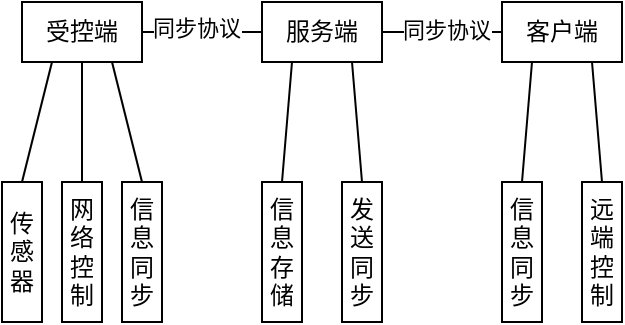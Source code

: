 <mxfile version="24.5.4" type="github">
  <diagram name="第 1 页" id="tu-THbtjKOJsIaEk1Jml">
    <mxGraphModel dx="1207" dy="691" grid="1" gridSize="10" guides="1" tooltips="1" connect="1" arrows="1" fold="1" page="1" pageScale="1" pageWidth="827" pageHeight="1169" math="0" shadow="0">
      <root>
        <mxCell id="0" />
        <mxCell id="1" parent="0" />
        <mxCell id="5GDiUVP-zHkmx-gtTVOG-1" value="服务端" style="rounded=0;whiteSpace=wrap;html=1;" vertex="1" parent="1">
          <mxGeometry x="280" y="280" width="60" height="30" as="geometry" />
        </mxCell>
        <mxCell id="5GDiUVP-zHkmx-gtTVOG-2" value="客户端" style="rounded=0;whiteSpace=wrap;html=1;" vertex="1" parent="1">
          <mxGeometry x="400" y="280" width="60" height="30" as="geometry" />
        </mxCell>
        <mxCell id="5GDiUVP-zHkmx-gtTVOG-3" value="受控端" style="rounded=0;whiteSpace=wrap;html=1;" vertex="1" parent="1">
          <mxGeometry x="160" y="280" width="60" height="30" as="geometry" />
        </mxCell>
        <mxCell id="5GDiUVP-zHkmx-gtTVOG-4" value="" style="endArrow=none;html=1;rounded=0;exitX=1;exitY=0.5;exitDx=0;exitDy=0;entryX=0;entryY=0.5;entryDx=0;entryDy=0;" edge="1" parent="1" source="5GDiUVP-zHkmx-gtTVOG-3" target="5GDiUVP-zHkmx-gtTVOG-1">
          <mxGeometry width="50" height="50" relative="1" as="geometry">
            <mxPoint x="390" y="380" as="sourcePoint" />
            <mxPoint x="440" y="330" as="targetPoint" />
          </mxGeometry>
        </mxCell>
        <mxCell id="5GDiUVP-zHkmx-gtTVOG-7" value="同步协议" style="edgeLabel;html=1;align=center;verticalAlign=middle;resizable=0;points=[];" vertex="1" connectable="0" parent="5GDiUVP-zHkmx-gtTVOG-4">
          <mxGeometry x="-0.109" y="2" relative="1" as="geometry">
            <mxPoint as="offset" />
          </mxGeometry>
        </mxCell>
        <mxCell id="5GDiUVP-zHkmx-gtTVOG-5" value="" style="endArrow=none;html=1;rounded=0;exitX=1;exitY=0.5;exitDx=0;exitDy=0;entryX=0;entryY=0.5;entryDx=0;entryDy=0;" edge="1" parent="1" source="5GDiUVP-zHkmx-gtTVOG-1" target="5GDiUVP-zHkmx-gtTVOG-2">
          <mxGeometry width="50" height="50" relative="1" as="geometry">
            <mxPoint x="210" y="305" as="sourcePoint" />
            <mxPoint x="290" y="305" as="targetPoint" />
          </mxGeometry>
        </mxCell>
        <mxCell id="5GDiUVP-zHkmx-gtTVOG-6" value="同步协议" style="edgeLabel;html=1;align=center;verticalAlign=middle;resizable=0;points=[];" vertex="1" connectable="0" parent="5GDiUVP-zHkmx-gtTVOG-5">
          <mxGeometry x="0.066" y="1" relative="1" as="geometry">
            <mxPoint as="offset" />
          </mxGeometry>
        </mxCell>
        <mxCell id="5GDiUVP-zHkmx-gtTVOG-8" value="" style="endArrow=none;html=1;rounded=0;entryX=0.25;entryY=1;entryDx=0;entryDy=0;exitX=0.5;exitY=0;exitDx=0;exitDy=0;" edge="1" parent="1" source="5GDiUVP-zHkmx-gtTVOG-9" target="5GDiUVP-zHkmx-gtTVOG-3">
          <mxGeometry width="50" height="50" relative="1" as="geometry">
            <mxPoint x="140" y="360" as="sourcePoint" />
            <mxPoint x="175" y="340" as="targetPoint" />
          </mxGeometry>
        </mxCell>
        <mxCell id="5GDiUVP-zHkmx-gtTVOG-9" value="传感器" style="rounded=0;whiteSpace=wrap;html=1;" vertex="1" parent="1">
          <mxGeometry x="150" y="370" width="20" height="70" as="geometry" />
        </mxCell>
        <mxCell id="5GDiUVP-zHkmx-gtTVOG-10" value="网络控制" style="rounded=0;whiteSpace=wrap;html=1;" vertex="1" parent="1">
          <mxGeometry x="180" y="370" width="20" height="70" as="geometry" />
        </mxCell>
        <mxCell id="5GDiUVP-zHkmx-gtTVOG-11" value="" style="endArrow=none;html=1;rounded=0;entryX=0.5;entryY=1;entryDx=0;entryDy=0;exitX=0.5;exitY=0;exitDx=0;exitDy=0;" edge="1" parent="1" source="5GDiUVP-zHkmx-gtTVOG-10" target="5GDiUVP-zHkmx-gtTVOG-3">
          <mxGeometry width="50" height="50" relative="1" as="geometry">
            <mxPoint x="150" y="380" as="sourcePoint" />
            <mxPoint x="195" y="320" as="targetPoint" />
          </mxGeometry>
        </mxCell>
        <mxCell id="5GDiUVP-zHkmx-gtTVOG-13" value="信息同步" style="rounded=0;whiteSpace=wrap;html=1;" vertex="1" parent="1">
          <mxGeometry x="210" y="370" width="20" height="70" as="geometry" />
        </mxCell>
        <mxCell id="5GDiUVP-zHkmx-gtTVOG-15" value="" style="endArrow=none;html=1;rounded=0;entryX=0.75;entryY=1;entryDx=0;entryDy=0;exitX=0.5;exitY=0;exitDx=0;exitDy=0;" edge="1" parent="1" source="5GDiUVP-zHkmx-gtTVOG-13" target="5GDiUVP-zHkmx-gtTVOG-3">
          <mxGeometry width="50" height="50" relative="1" as="geometry">
            <mxPoint x="200" y="380" as="sourcePoint" />
            <mxPoint x="220" y="320" as="targetPoint" />
          </mxGeometry>
        </mxCell>
        <mxCell id="5GDiUVP-zHkmx-gtTVOG-17" value="信息同步" style="rounded=0;whiteSpace=wrap;html=1;" vertex="1" parent="1">
          <mxGeometry x="400" y="370" width="20" height="70" as="geometry" />
        </mxCell>
        <mxCell id="5GDiUVP-zHkmx-gtTVOG-18" value="远端控制" style="rounded=0;whiteSpace=wrap;html=1;" vertex="1" parent="1">
          <mxGeometry x="440" y="370" width="20" height="70" as="geometry" />
        </mxCell>
        <mxCell id="5GDiUVP-zHkmx-gtTVOG-19" value="信息存储" style="rounded=0;whiteSpace=wrap;html=1;" vertex="1" parent="1">
          <mxGeometry x="280" y="370" width="20" height="70" as="geometry" />
        </mxCell>
        <mxCell id="5GDiUVP-zHkmx-gtTVOG-20" value="发送同步" style="rounded=0;whiteSpace=wrap;html=1;" vertex="1" parent="1">
          <mxGeometry x="320" y="370" width="20" height="70" as="geometry" />
        </mxCell>
        <mxCell id="5GDiUVP-zHkmx-gtTVOG-21" value="" style="endArrow=none;html=1;rounded=0;entryX=0.25;entryY=1;entryDx=0;entryDy=0;exitX=0.5;exitY=0;exitDx=0;exitDy=0;" edge="1" parent="1" source="5GDiUVP-zHkmx-gtTVOG-19" target="5GDiUVP-zHkmx-gtTVOG-1">
          <mxGeometry width="50" height="50" relative="1" as="geometry">
            <mxPoint x="170" y="380" as="sourcePoint" />
            <mxPoint x="170" y="320" as="targetPoint" />
          </mxGeometry>
        </mxCell>
        <mxCell id="5GDiUVP-zHkmx-gtTVOG-22" value="" style="endArrow=none;html=1;rounded=0;entryX=0.75;entryY=1;entryDx=0;entryDy=0;exitX=0.5;exitY=0;exitDx=0;exitDy=0;" edge="1" parent="1" source="5GDiUVP-zHkmx-gtTVOG-20" target="5GDiUVP-zHkmx-gtTVOG-1">
          <mxGeometry width="50" height="50" relative="1" as="geometry">
            <mxPoint x="180" y="390" as="sourcePoint" />
            <mxPoint x="180" y="330" as="targetPoint" />
          </mxGeometry>
        </mxCell>
        <mxCell id="5GDiUVP-zHkmx-gtTVOG-23" value="" style="endArrow=none;html=1;rounded=0;entryX=0.25;entryY=1;entryDx=0;entryDy=0;exitX=0.5;exitY=0;exitDx=0;exitDy=0;" edge="1" parent="1" source="5GDiUVP-zHkmx-gtTVOG-17" target="5GDiUVP-zHkmx-gtTVOG-2">
          <mxGeometry width="50" height="50" relative="1" as="geometry">
            <mxPoint x="310" y="380" as="sourcePoint" />
            <mxPoint x="305" y="320" as="targetPoint" />
          </mxGeometry>
        </mxCell>
        <mxCell id="5GDiUVP-zHkmx-gtTVOG-24" value="" style="endArrow=none;html=1;rounded=0;entryX=0.75;entryY=1;entryDx=0;entryDy=0;exitX=0.5;exitY=0;exitDx=0;exitDy=0;" edge="1" parent="1" source="5GDiUVP-zHkmx-gtTVOG-18" target="5GDiUVP-zHkmx-gtTVOG-2">
          <mxGeometry width="50" height="50" relative="1" as="geometry">
            <mxPoint x="320" y="390" as="sourcePoint" />
            <mxPoint x="315" y="330" as="targetPoint" />
          </mxGeometry>
        </mxCell>
      </root>
    </mxGraphModel>
  </diagram>
</mxfile>
